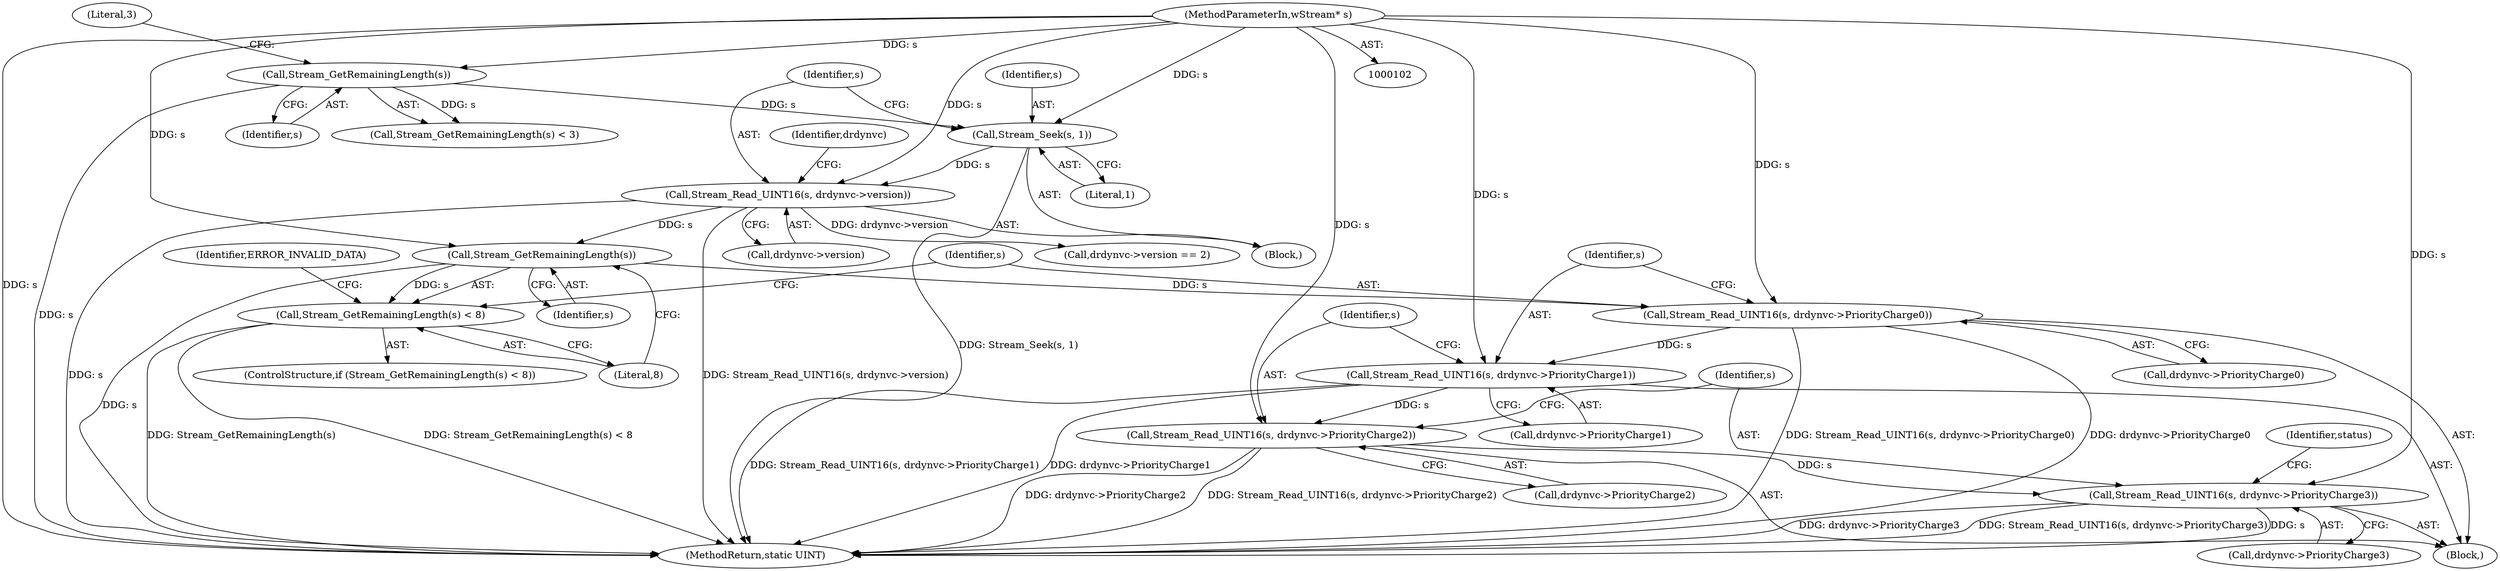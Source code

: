 digraph "0_FreeRDP_baee520e3dd9be6511c45a14c5f5e77784de1471_0@API" {
"1000152" [label="(Call,Stream_GetRemainingLength(s))"];
"1000132" [label="(Call,Stream_Read_UINT16(s, drdynvc->version))"];
"1000129" [label="(Call,Stream_Seek(s, 1))"];
"1000116" [label="(Call,Stream_GetRemainingLength(s))"];
"1000106" [label="(MethodParameterIn,wStream* s)"];
"1000151" [label="(Call,Stream_GetRemainingLength(s) < 8)"];
"1000157" [label="(Call,Stream_Read_UINT16(s, drdynvc->PriorityCharge0))"];
"1000162" [label="(Call,Stream_Read_UINT16(s, drdynvc->PriorityCharge1))"];
"1000167" [label="(Call,Stream_Read_UINT16(s, drdynvc->PriorityCharge2))"];
"1000172" [label="(Call,Stream_Read_UINT16(s, drdynvc->PriorityCharge3))"];
"1000129" [label="(Call,Stream_Seek(s, 1))"];
"1000178" [label="(Identifier,status)"];
"1000157" [label="(Call,Stream_Read_UINT16(s, drdynvc->PriorityCharge0))"];
"1000115" [label="(Call,Stream_GetRemainingLength(s) < 3)"];
"1000131" [label="(Literal,1)"];
"1000163" [label="(Identifier,s)"];
"1000150" [label="(ControlStructure,if (Stream_GetRemainingLength(s) < 8))"];
"1000169" [label="(Call,drdynvc->PriorityCharge2)"];
"1000116" [label="(Call,Stream_GetRemainingLength(s))"];
"1000152" [label="(Call,Stream_GetRemainingLength(s))"];
"1000164" [label="(Call,drdynvc->PriorityCharge1)"];
"1000134" [label="(Call,drdynvc->version)"];
"1000133" [label="(Identifier,s)"];
"1000156" [label="(Identifier,ERROR_INVALID_DATA)"];
"1000153" [label="(Identifier,s)"];
"1000174" [label="(Call,drdynvc->PriorityCharge3)"];
"1000141" [label="(Identifier,drdynvc)"];
"1000188" [label="(MethodReturn,static UINT)"];
"1000117" [label="(Identifier,s)"];
"1000172" [label="(Call,Stream_Read_UINT16(s, drdynvc->PriorityCharge3))"];
"1000173" [label="(Identifier,s)"];
"1000167" [label="(Call,Stream_Read_UINT16(s, drdynvc->PriorityCharge2))"];
"1000159" [label="(Call,drdynvc->PriorityCharge0)"];
"1000162" [label="(Call,Stream_Read_UINT16(s, drdynvc->PriorityCharge1))"];
"1000158" [label="(Identifier,s)"];
"1000168" [label="(Identifier,s)"];
"1000154" [label="(Literal,8)"];
"1000149" [label="(Block,)"];
"1000107" [label="(Block,)"];
"1000151" [label="(Call,Stream_GetRemainingLength(s) < 8)"];
"1000139" [label="(Call,drdynvc->version == 2)"];
"1000106" [label="(MethodParameterIn,wStream* s)"];
"1000130" [label="(Identifier,s)"];
"1000132" [label="(Call,Stream_Read_UINT16(s, drdynvc->version))"];
"1000118" [label="(Literal,3)"];
"1000152" -> "1000151"  [label="AST: "];
"1000152" -> "1000153"  [label="CFG: "];
"1000153" -> "1000152"  [label="AST: "];
"1000154" -> "1000152"  [label="CFG: "];
"1000152" -> "1000188"  [label="DDG: s"];
"1000152" -> "1000151"  [label="DDG: s"];
"1000132" -> "1000152"  [label="DDG: s"];
"1000106" -> "1000152"  [label="DDG: s"];
"1000152" -> "1000157"  [label="DDG: s"];
"1000132" -> "1000107"  [label="AST: "];
"1000132" -> "1000134"  [label="CFG: "];
"1000133" -> "1000132"  [label="AST: "];
"1000134" -> "1000132"  [label="AST: "];
"1000141" -> "1000132"  [label="CFG: "];
"1000132" -> "1000188"  [label="DDG: s"];
"1000132" -> "1000188"  [label="DDG: Stream_Read_UINT16(s, drdynvc->version)"];
"1000129" -> "1000132"  [label="DDG: s"];
"1000106" -> "1000132"  [label="DDG: s"];
"1000132" -> "1000139"  [label="DDG: drdynvc->version"];
"1000129" -> "1000107"  [label="AST: "];
"1000129" -> "1000131"  [label="CFG: "];
"1000130" -> "1000129"  [label="AST: "];
"1000131" -> "1000129"  [label="AST: "];
"1000133" -> "1000129"  [label="CFG: "];
"1000129" -> "1000188"  [label="DDG: Stream_Seek(s, 1)"];
"1000116" -> "1000129"  [label="DDG: s"];
"1000106" -> "1000129"  [label="DDG: s"];
"1000116" -> "1000115"  [label="AST: "];
"1000116" -> "1000117"  [label="CFG: "];
"1000117" -> "1000116"  [label="AST: "];
"1000118" -> "1000116"  [label="CFG: "];
"1000116" -> "1000188"  [label="DDG: s"];
"1000116" -> "1000115"  [label="DDG: s"];
"1000106" -> "1000116"  [label="DDG: s"];
"1000106" -> "1000102"  [label="AST: "];
"1000106" -> "1000188"  [label="DDG: s"];
"1000106" -> "1000157"  [label="DDG: s"];
"1000106" -> "1000162"  [label="DDG: s"];
"1000106" -> "1000167"  [label="DDG: s"];
"1000106" -> "1000172"  [label="DDG: s"];
"1000151" -> "1000150"  [label="AST: "];
"1000151" -> "1000154"  [label="CFG: "];
"1000154" -> "1000151"  [label="AST: "];
"1000156" -> "1000151"  [label="CFG: "];
"1000158" -> "1000151"  [label="CFG: "];
"1000151" -> "1000188"  [label="DDG: Stream_GetRemainingLength(s) < 8"];
"1000151" -> "1000188"  [label="DDG: Stream_GetRemainingLength(s)"];
"1000157" -> "1000149"  [label="AST: "];
"1000157" -> "1000159"  [label="CFG: "];
"1000158" -> "1000157"  [label="AST: "];
"1000159" -> "1000157"  [label="AST: "];
"1000163" -> "1000157"  [label="CFG: "];
"1000157" -> "1000188"  [label="DDG: Stream_Read_UINT16(s, drdynvc->PriorityCharge0)"];
"1000157" -> "1000188"  [label="DDG: drdynvc->PriorityCharge0"];
"1000157" -> "1000162"  [label="DDG: s"];
"1000162" -> "1000149"  [label="AST: "];
"1000162" -> "1000164"  [label="CFG: "];
"1000163" -> "1000162"  [label="AST: "];
"1000164" -> "1000162"  [label="AST: "];
"1000168" -> "1000162"  [label="CFG: "];
"1000162" -> "1000188"  [label="DDG: drdynvc->PriorityCharge1"];
"1000162" -> "1000188"  [label="DDG: Stream_Read_UINT16(s, drdynvc->PriorityCharge1)"];
"1000162" -> "1000167"  [label="DDG: s"];
"1000167" -> "1000149"  [label="AST: "];
"1000167" -> "1000169"  [label="CFG: "];
"1000168" -> "1000167"  [label="AST: "];
"1000169" -> "1000167"  [label="AST: "];
"1000173" -> "1000167"  [label="CFG: "];
"1000167" -> "1000188"  [label="DDG: drdynvc->PriorityCharge2"];
"1000167" -> "1000188"  [label="DDG: Stream_Read_UINT16(s, drdynvc->PriorityCharge2)"];
"1000167" -> "1000172"  [label="DDG: s"];
"1000172" -> "1000149"  [label="AST: "];
"1000172" -> "1000174"  [label="CFG: "];
"1000173" -> "1000172"  [label="AST: "];
"1000174" -> "1000172"  [label="AST: "];
"1000178" -> "1000172"  [label="CFG: "];
"1000172" -> "1000188"  [label="DDG: Stream_Read_UINT16(s, drdynvc->PriorityCharge3)"];
"1000172" -> "1000188"  [label="DDG: s"];
"1000172" -> "1000188"  [label="DDG: drdynvc->PriorityCharge3"];
}
